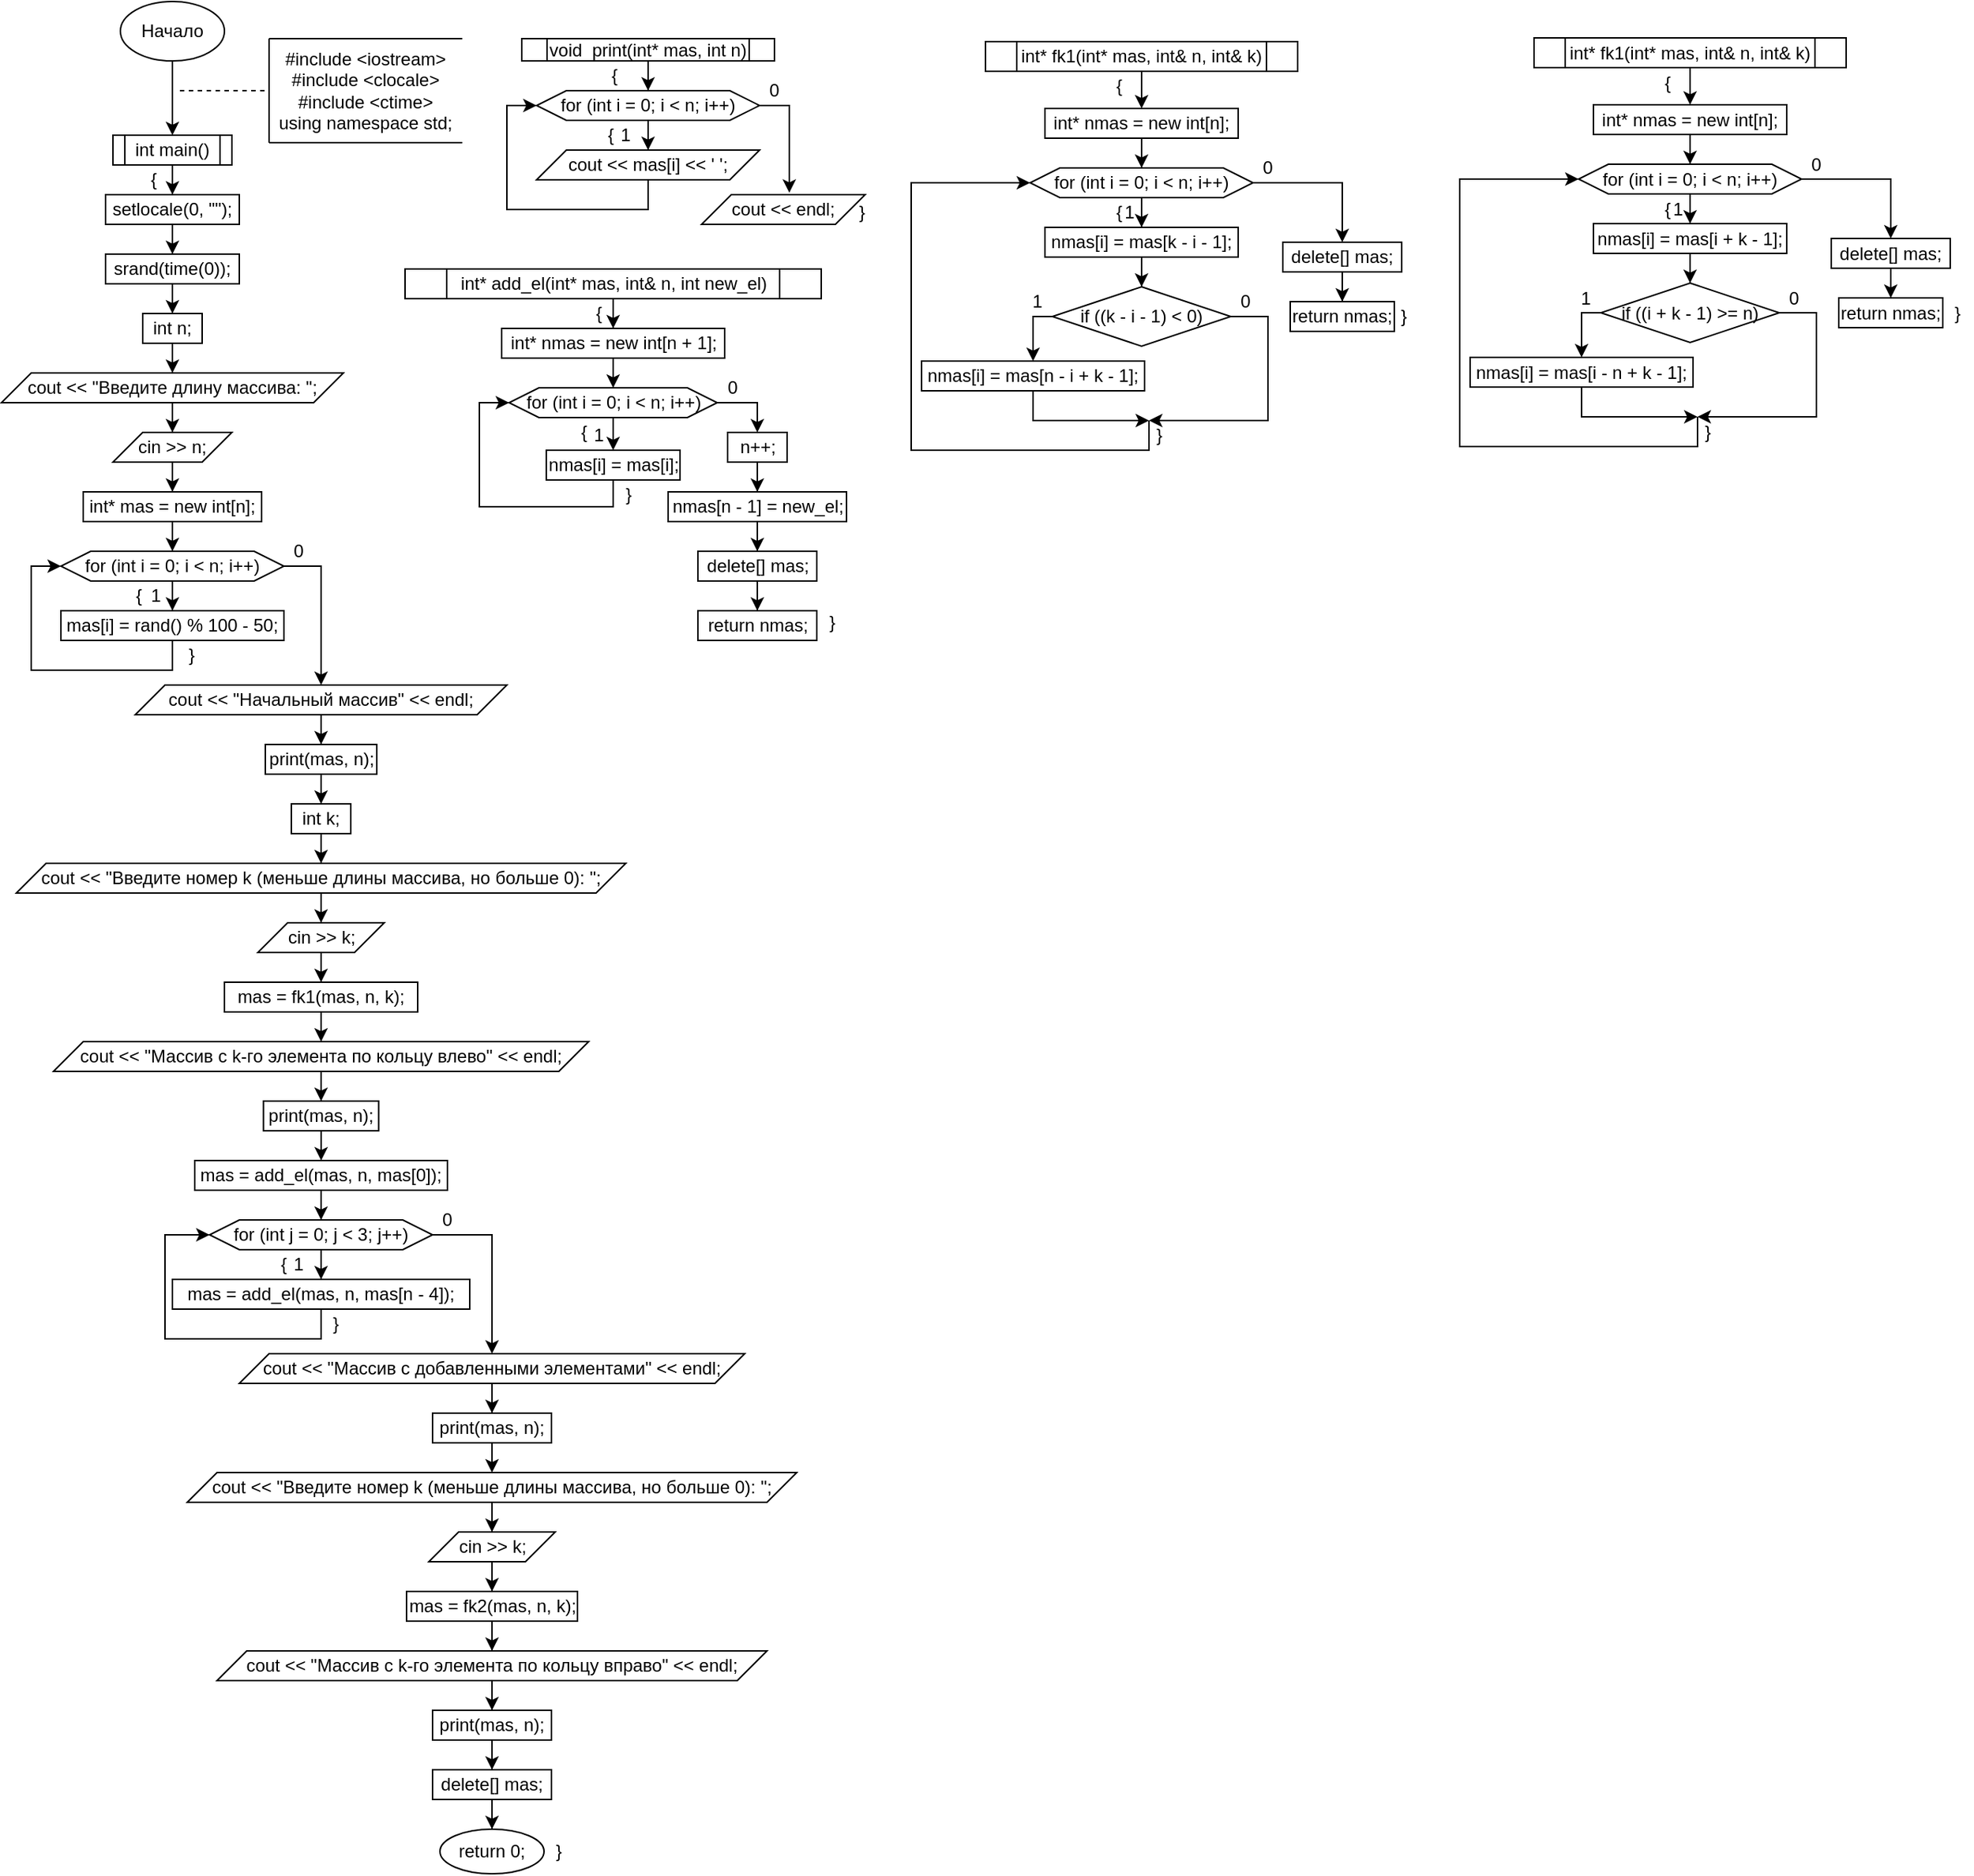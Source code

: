 <mxfile version="26.0.4">
  <diagram name="Страница — 1" id="B6BZZk6Ft8y3gED_Lutp">
    <mxGraphModel dx="875" dy="598" grid="1" gridSize="10" guides="1" tooltips="1" connect="1" arrows="1" fold="1" page="1" pageScale="1" pageWidth="827" pageHeight="1169" math="0" shadow="0">
      <root>
        <mxCell id="0" />
        <mxCell id="1" parent="0" />
        <mxCell id="aj21QM4YFqXwKg9EeIsF-3" style="edgeStyle=orthogonalEdgeStyle;rounded=0;orthogonalLoop=1;jettySize=auto;html=1;" edge="1" parent="1" source="aj21QM4YFqXwKg9EeIsF-1" target="aj21QM4YFqXwKg9EeIsF-2">
          <mxGeometry relative="1" as="geometry" />
        </mxCell>
        <mxCell id="aj21QM4YFqXwKg9EeIsF-1" value="Начало" style="ellipse;whiteSpace=wrap;html=1;" vertex="1" parent="1">
          <mxGeometry x="120" y="10" width="70" height="40" as="geometry" />
        </mxCell>
        <mxCell id="aj21QM4YFqXwKg9EeIsF-13" style="edgeStyle=orthogonalEdgeStyle;rounded=0;orthogonalLoop=1;jettySize=auto;html=1;entryX=0.5;entryY=0;entryDx=0;entryDy=0;" edge="1" parent="1" source="aj21QM4YFqXwKg9EeIsF-2" target="aj21QM4YFqXwKg9EeIsF-12">
          <mxGeometry relative="1" as="geometry" />
        </mxCell>
        <mxCell id="aj21QM4YFqXwKg9EeIsF-2" value="int main()" style="shape=process;whiteSpace=wrap;html=1;backgroundOutline=1;" vertex="1" parent="1">
          <mxGeometry x="115" y="100" width="80" height="20" as="geometry" />
        </mxCell>
        <mxCell id="aj21QM4YFqXwKg9EeIsF-4" value="&lt;div&gt;#include &amp;lt;iostream&amp;gt;&lt;/div&gt;&lt;div&gt;#include &amp;lt;clocale&amp;gt;&lt;/div&gt;&lt;div&gt;#include &amp;lt;ctime&amp;gt;&lt;/div&gt;&lt;div&gt;using namespace std;&lt;/div&gt;" style="text;html=1;align=center;verticalAlign=middle;whiteSpace=wrap;rounded=0;" vertex="1" parent="1">
          <mxGeometry x="220" y="35" width="130" height="70" as="geometry" />
        </mxCell>
        <mxCell id="aj21QM4YFqXwKg9EeIsF-5" value="" style="endArrow=none;dashed=1;html=1;rounded=0;entryX=0;entryY=0.5;entryDx=0;entryDy=0;" edge="1" parent="1" target="aj21QM4YFqXwKg9EeIsF-4">
          <mxGeometry width="50" height="50" relative="1" as="geometry">
            <mxPoint x="160" y="70" as="sourcePoint" />
            <mxPoint x="310" y="160" as="targetPoint" />
          </mxGeometry>
        </mxCell>
        <mxCell id="aj21QM4YFqXwKg9EeIsF-7" value="" style="endArrow=none;html=1;rounded=0;entryX=0;entryY=0;entryDx=0;entryDy=0;exitX=0;exitY=1;exitDx=0;exitDy=0;" edge="1" parent="1" source="aj21QM4YFqXwKg9EeIsF-4" target="aj21QM4YFqXwKg9EeIsF-4">
          <mxGeometry width="50" height="50" relative="1" as="geometry">
            <mxPoint x="260" y="210" as="sourcePoint" />
            <mxPoint x="310" y="160" as="targetPoint" />
          </mxGeometry>
        </mxCell>
        <mxCell id="aj21QM4YFqXwKg9EeIsF-8" value="" style="endArrow=none;html=1;rounded=0;exitX=0;exitY=0;exitDx=0;exitDy=0;entryX=1;entryY=0;entryDx=0;entryDy=0;" edge="1" parent="1" source="aj21QM4YFqXwKg9EeIsF-4" target="aj21QM4YFqXwKg9EeIsF-4">
          <mxGeometry width="50" height="50" relative="1" as="geometry">
            <mxPoint x="260" y="210" as="sourcePoint" />
            <mxPoint x="310" y="160" as="targetPoint" />
          </mxGeometry>
        </mxCell>
        <mxCell id="aj21QM4YFqXwKg9EeIsF-9" value="" style="endArrow=none;html=1;rounded=0;exitX=0;exitY=1;exitDx=0;exitDy=0;entryX=1;entryY=1;entryDx=0;entryDy=0;" edge="1" parent="1" source="aj21QM4YFqXwKg9EeIsF-4" target="aj21QM4YFqXwKg9EeIsF-4">
          <mxGeometry width="50" height="50" relative="1" as="geometry">
            <mxPoint x="260" y="210" as="sourcePoint" />
            <mxPoint x="310" y="160" as="targetPoint" />
          </mxGeometry>
        </mxCell>
        <mxCell id="aj21QM4YFqXwKg9EeIsF-18" style="edgeStyle=orthogonalEdgeStyle;rounded=0;orthogonalLoop=1;jettySize=auto;html=1;entryX=0.5;entryY=0;entryDx=0;entryDy=0;" edge="1" parent="1" source="aj21QM4YFqXwKg9EeIsF-10" target="aj21QM4YFqXwKg9EeIsF-17">
          <mxGeometry relative="1" as="geometry" />
        </mxCell>
        <mxCell id="aj21QM4YFqXwKg9EeIsF-10" value="int n;" style="rounded=0;whiteSpace=wrap;html=1;" vertex="1" parent="1">
          <mxGeometry x="135" y="220" width="40" height="20" as="geometry" />
        </mxCell>
        <mxCell id="aj21QM4YFqXwKg9EeIsF-15" style="edgeStyle=orthogonalEdgeStyle;rounded=0;orthogonalLoop=1;jettySize=auto;html=1;" edge="1" parent="1" source="aj21QM4YFqXwKg9EeIsF-11" target="aj21QM4YFqXwKg9EeIsF-10">
          <mxGeometry relative="1" as="geometry" />
        </mxCell>
        <mxCell id="aj21QM4YFqXwKg9EeIsF-11" value="srand(time(0));" style="rounded=0;whiteSpace=wrap;html=1;" vertex="1" parent="1">
          <mxGeometry x="110" y="180" width="90" height="20" as="geometry" />
        </mxCell>
        <mxCell id="aj21QM4YFqXwKg9EeIsF-14" style="edgeStyle=orthogonalEdgeStyle;rounded=0;orthogonalLoop=1;jettySize=auto;html=1;" edge="1" parent="1" source="aj21QM4YFqXwKg9EeIsF-12" target="aj21QM4YFqXwKg9EeIsF-11">
          <mxGeometry relative="1" as="geometry" />
        </mxCell>
        <mxCell id="aj21QM4YFqXwKg9EeIsF-12" value="setlocale(0, &quot;&quot;);" style="rounded=0;whiteSpace=wrap;html=1;" vertex="1" parent="1">
          <mxGeometry x="110" y="140" width="90" height="20" as="geometry" />
        </mxCell>
        <mxCell id="aj21QM4YFqXwKg9EeIsF-21" style="edgeStyle=orthogonalEdgeStyle;rounded=0;orthogonalLoop=1;jettySize=auto;html=1;entryX=0.5;entryY=0;entryDx=0;entryDy=0;" edge="1" parent="1" source="aj21QM4YFqXwKg9EeIsF-16" target="aj21QM4YFqXwKg9EeIsF-20">
          <mxGeometry relative="1" as="geometry" />
        </mxCell>
        <mxCell id="aj21QM4YFqXwKg9EeIsF-16" value="cin &amp;gt;&amp;gt; n;" style="shape=parallelogram;perimeter=parallelogramPerimeter;whiteSpace=wrap;html=1;fixedSize=1;" vertex="1" parent="1">
          <mxGeometry x="115" y="300" width="80" height="20" as="geometry" />
        </mxCell>
        <mxCell id="aj21QM4YFqXwKg9EeIsF-19" style="edgeStyle=orthogonalEdgeStyle;rounded=0;orthogonalLoop=1;jettySize=auto;html=1;" edge="1" parent="1" source="aj21QM4YFqXwKg9EeIsF-17" target="aj21QM4YFqXwKg9EeIsF-16">
          <mxGeometry relative="1" as="geometry" />
        </mxCell>
        <mxCell id="aj21QM4YFqXwKg9EeIsF-17" value="cout &amp;lt;&amp;lt; &quot;Введите длину массива: &quot;;" style="shape=parallelogram;perimeter=parallelogramPerimeter;whiteSpace=wrap;html=1;fixedSize=1;" vertex="1" parent="1">
          <mxGeometry x="40" y="260" width="230" height="20" as="geometry" />
        </mxCell>
        <mxCell id="aj21QM4YFqXwKg9EeIsF-24" style="edgeStyle=orthogonalEdgeStyle;rounded=0;orthogonalLoop=1;jettySize=auto;html=1;entryX=0.5;entryY=0;entryDx=0;entryDy=0;" edge="1" parent="1" source="aj21QM4YFqXwKg9EeIsF-20" target="aj21QM4YFqXwKg9EeIsF-23">
          <mxGeometry relative="1" as="geometry" />
        </mxCell>
        <mxCell id="aj21QM4YFqXwKg9EeIsF-20" value="int* mas = new int[n];" style="rounded=0;whiteSpace=wrap;html=1;" vertex="1" parent="1">
          <mxGeometry x="95" y="340" width="120" height="20" as="geometry" />
        </mxCell>
        <mxCell id="aj21QM4YFqXwKg9EeIsF-22" value="{" style="text;html=1;align=center;verticalAlign=middle;whiteSpace=wrap;rounded=0;" vertex="1" parent="1">
          <mxGeometry x="130" y="120" width="25" height="20" as="geometry" />
        </mxCell>
        <mxCell id="aj21QM4YFqXwKg9EeIsF-26" style="edgeStyle=orthogonalEdgeStyle;rounded=0;orthogonalLoop=1;jettySize=auto;html=1;entryX=0.5;entryY=0;entryDx=0;entryDy=0;" edge="1" parent="1" source="aj21QM4YFqXwKg9EeIsF-23" target="aj21QM4YFqXwKg9EeIsF-25">
          <mxGeometry relative="1" as="geometry" />
        </mxCell>
        <mxCell id="aj21QM4YFqXwKg9EeIsF-32" style="edgeStyle=orthogonalEdgeStyle;rounded=0;orthogonalLoop=1;jettySize=auto;html=1;" edge="1" parent="1" source="aj21QM4YFqXwKg9EeIsF-23" target="aj21QM4YFqXwKg9EeIsF-33">
          <mxGeometry relative="1" as="geometry">
            <mxPoint x="250" y="480" as="targetPoint" />
            <Array as="points">
              <mxPoint x="255" y="390" />
            </Array>
          </mxGeometry>
        </mxCell>
        <mxCell id="aj21QM4YFqXwKg9EeIsF-23" value="for (int i = 0; i &amp;lt; n; i++)" style="shape=hexagon;perimeter=hexagonPerimeter2;whiteSpace=wrap;html=1;fixedSize=1;" vertex="1" parent="1">
          <mxGeometry x="80" y="380" width="150" height="20" as="geometry" />
        </mxCell>
        <mxCell id="aj21QM4YFqXwKg9EeIsF-27" style="edgeStyle=orthogonalEdgeStyle;rounded=0;orthogonalLoop=1;jettySize=auto;html=1;entryX=0;entryY=0.5;entryDx=0;entryDy=0;" edge="1" parent="1" source="aj21QM4YFqXwKg9EeIsF-25" target="aj21QM4YFqXwKg9EeIsF-23">
          <mxGeometry relative="1" as="geometry">
            <mxPoint x="40" y="380" as="targetPoint" />
            <Array as="points">
              <mxPoint x="155" y="460" />
              <mxPoint x="60" y="460" />
              <mxPoint x="60" y="390" />
            </Array>
          </mxGeometry>
        </mxCell>
        <mxCell id="aj21QM4YFqXwKg9EeIsF-25" value="mas[i] = rand() % 100 - 50;" style="rounded=0;whiteSpace=wrap;html=1;" vertex="1" parent="1">
          <mxGeometry x="80" y="420" width="150" height="20" as="geometry" />
        </mxCell>
        <mxCell id="aj21QM4YFqXwKg9EeIsF-28" value="1" style="text;html=1;align=center;verticalAlign=middle;whiteSpace=wrap;rounded=0;" vertex="1" parent="1">
          <mxGeometry x="130" y="400" width="27.5" height="20" as="geometry" />
        </mxCell>
        <mxCell id="aj21QM4YFqXwKg9EeIsF-29" value="0" style="text;html=1;align=center;verticalAlign=middle;whiteSpace=wrap;rounded=0;" vertex="1" parent="1">
          <mxGeometry x="230" y="370" width="20" height="20" as="geometry" />
        </mxCell>
        <mxCell id="aj21QM4YFqXwKg9EeIsF-30" value="{" style="text;html=1;align=center;verticalAlign=middle;whiteSpace=wrap;rounded=0;" vertex="1" parent="1">
          <mxGeometry x="120" y="400" width="25" height="20" as="geometry" />
        </mxCell>
        <mxCell id="aj21QM4YFqXwKg9EeIsF-31" value="}" style="text;html=1;align=center;verticalAlign=middle;whiteSpace=wrap;rounded=0;" vertex="1" parent="1">
          <mxGeometry x="157.5" y="440" width="20" height="20" as="geometry" />
        </mxCell>
        <mxCell id="aj21QM4YFqXwKg9EeIsF-35" style="edgeStyle=orthogonalEdgeStyle;rounded=0;orthogonalLoop=1;jettySize=auto;html=1;entryX=0.5;entryY=0;entryDx=0;entryDy=0;" edge="1" parent="1" source="aj21QM4YFqXwKg9EeIsF-33" target="aj21QM4YFqXwKg9EeIsF-34">
          <mxGeometry relative="1" as="geometry" />
        </mxCell>
        <mxCell id="aj21QM4YFqXwKg9EeIsF-33" value="cout &amp;lt;&amp;lt; &quot;Начальный массив&quot; &amp;lt;&amp;lt; endl;" style="shape=parallelogram;perimeter=parallelogramPerimeter;whiteSpace=wrap;html=1;fixedSize=1;" vertex="1" parent="1">
          <mxGeometry x="130" y="470" width="250" height="20" as="geometry" />
        </mxCell>
        <mxCell id="aj21QM4YFqXwKg9EeIsF-39" style="edgeStyle=orthogonalEdgeStyle;rounded=0;orthogonalLoop=1;jettySize=auto;html=1;" edge="1" parent="1" source="aj21QM4YFqXwKg9EeIsF-34" target="aj21QM4YFqXwKg9EeIsF-36">
          <mxGeometry relative="1" as="geometry" />
        </mxCell>
        <mxCell id="aj21QM4YFqXwKg9EeIsF-34" value="print(mas, n);" style="rounded=0;whiteSpace=wrap;html=1;" vertex="1" parent="1">
          <mxGeometry x="217.5" y="510" width="75" height="20" as="geometry" />
        </mxCell>
        <mxCell id="aj21QM4YFqXwKg9EeIsF-41" style="edgeStyle=orthogonalEdgeStyle;rounded=0;orthogonalLoop=1;jettySize=auto;html=1;entryX=0.5;entryY=0;entryDx=0;entryDy=0;" edge="1" parent="1" source="aj21QM4YFqXwKg9EeIsF-36" target="aj21QM4YFqXwKg9EeIsF-38">
          <mxGeometry relative="1" as="geometry" />
        </mxCell>
        <mxCell id="aj21QM4YFqXwKg9EeIsF-36" value="int k;" style="rounded=0;whiteSpace=wrap;html=1;" vertex="1" parent="1">
          <mxGeometry x="235" y="550" width="40" height="20" as="geometry" />
        </mxCell>
        <mxCell id="aj21QM4YFqXwKg9EeIsF-44" style="edgeStyle=orthogonalEdgeStyle;rounded=0;orthogonalLoop=1;jettySize=auto;html=1;entryX=0.5;entryY=0;entryDx=0;entryDy=0;" edge="1" parent="1" source="aj21QM4YFqXwKg9EeIsF-37" target="aj21QM4YFqXwKg9EeIsF-43">
          <mxGeometry relative="1" as="geometry" />
        </mxCell>
        <mxCell id="aj21QM4YFqXwKg9EeIsF-37" value="cin &amp;gt;&amp;gt; k;" style="shape=parallelogram;perimeter=parallelogramPerimeter;whiteSpace=wrap;html=1;fixedSize=1;" vertex="1" parent="1">
          <mxGeometry x="212.5" y="630" width="85" height="20" as="geometry" />
        </mxCell>
        <mxCell id="aj21QM4YFqXwKg9EeIsF-42" style="edgeStyle=orthogonalEdgeStyle;rounded=0;orthogonalLoop=1;jettySize=auto;html=1;" edge="1" parent="1" source="aj21QM4YFqXwKg9EeIsF-38" target="aj21QM4YFqXwKg9EeIsF-37">
          <mxGeometry relative="1" as="geometry" />
        </mxCell>
        <mxCell id="aj21QM4YFqXwKg9EeIsF-38" value="cout &amp;lt;&amp;lt; &quot;Введите номер k (меньше длины массива, но больше 0): &quot;;" style="shape=parallelogram;perimeter=parallelogramPerimeter;whiteSpace=wrap;html=1;fixedSize=1;" vertex="1" parent="1">
          <mxGeometry x="50" y="590" width="410" height="20" as="geometry" />
        </mxCell>
        <mxCell id="aj21QM4YFqXwKg9EeIsF-46" style="edgeStyle=orthogonalEdgeStyle;rounded=0;orthogonalLoop=1;jettySize=auto;html=1;entryX=0.5;entryY=0;entryDx=0;entryDy=0;" edge="1" parent="1" source="aj21QM4YFqXwKg9EeIsF-43" target="aj21QM4YFqXwKg9EeIsF-45">
          <mxGeometry relative="1" as="geometry" />
        </mxCell>
        <mxCell id="aj21QM4YFqXwKg9EeIsF-43" value="mas = fk1(mas, n, k);" style="rounded=0;whiteSpace=wrap;html=1;" vertex="1" parent="1">
          <mxGeometry x="190" y="670" width="130" height="20" as="geometry" />
        </mxCell>
        <mxCell id="aj21QM4YFqXwKg9EeIsF-48" style="edgeStyle=orthogonalEdgeStyle;rounded=0;orthogonalLoop=1;jettySize=auto;html=1;entryX=0.5;entryY=0;entryDx=0;entryDy=0;" edge="1" parent="1" source="aj21QM4YFqXwKg9EeIsF-45" target="aj21QM4YFqXwKg9EeIsF-47">
          <mxGeometry relative="1" as="geometry" />
        </mxCell>
        <mxCell id="aj21QM4YFqXwKg9EeIsF-45" value="cout &amp;lt;&amp;lt; &quot;Массив с k-го элемента по кольцу влево&quot; &amp;lt;&amp;lt; endl;" style="shape=parallelogram;perimeter=parallelogramPerimeter;whiteSpace=wrap;html=1;fixedSize=1;" vertex="1" parent="1">
          <mxGeometry x="75" y="710" width="360" height="20" as="geometry" />
        </mxCell>
        <mxCell id="aj21QM4YFqXwKg9EeIsF-50" style="edgeStyle=orthogonalEdgeStyle;rounded=0;orthogonalLoop=1;jettySize=auto;html=1;entryX=0.5;entryY=0;entryDx=0;entryDy=0;" edge="1" parent="1" source="aj21QM4YFqXwKg9EeIsF-47" target="aj21QM4YFqXwKg9EeIsF-49">
          <mxGeometry relative="1" as="geometry" />
        </mxCell>
        <mxCell id="aj21QM4YFqXwKg9EeIsF-47" value="print(mas, n);" style="rounded=0;whiteSpace=wrap;html=1;" vertex="1" parent="1">
          <mxGeometry x="216.25" y="750" width="77.5" height="20" as="geometry" />
        </mxCell>
        <mxCell id="aj21QM4YFqXwKg9EeIsF-52" style="edgeStyle=orthogonalEdgeStyle;rounded=0;orthogonalLoop=1;jettySize=auto;html=1;entryX=0.5;entryY=0;entryDx=0;entryDy=0;" edge="1" parent="1" source="aj21QM4YFqXwKg9EeIsF-49" target="aj21QM4YFqXwKg9EeIsF-51">
          <mxGeometry relative="1" as="geometry" />
        </mxCell>
        <mxCell id="aj21QM4YFqXwKg9EeIsF-49" value="mas = add_el(mas, n, mas[0]);" style="rounded=0;whiteSpace=wrap;html=1;" vertex="1" parent="1">
          <mxGeometry x="170" y="790" width="170" height="20" as="geometry" />
        </mxCell>
        <mxCell id="aj21QM4YFqXwKg9EeIsF-54" style="edgeStyle=orthogonalEdgeStyle;rounded=0;orthogonalLoop=1;jettySize=auto;html=1;entryX=0.5;entryY=0;entryDx=0;entryDy=0;" edge="1" parent="1" source="aj21QM4YFqXwKg9EeIsF-51" target="aj21QM4YFqXwKg9EeIsF-53">
          <mxGeometry relative="1" as="geometry" />
        </mxCell>
        <mxCell id="aj21QM4YFqXwKg9EeIsF-62" style="edgeStyle=orthogonalEdgeStyle;rounded=0;orthogonalLoop=1;jettySize=auto;html=1;entryX=0.5;entryY=0;entryDx=0;entryDy=0;" edge="1" parent="1" source="aj21QM4YFqXwKg9EeIsF-51" target="aj21QM4YFqXwKg9EeIsF-61">
          <mxGeometry relative="1" as="geometry">
            <Array as="points">
              <mxPoint x="370" y="840" />
              <mxPoint x="370" y="920" />
            </Array>
          </mxGeometry>
        </mxCell>
        <mxCell id="aj21QM4YFqXwKg9EeIsF-51" value="for (int j = 0; j &amp;lt; 3; j++)" style="shape=hexagon;perimeter=hexagonPerimeter2;whiteSpace=wrap;html=1;fixedSize=1;" vertex="1" parent="1">
          <mxGeometry x="180" y="830" width="150" height="20" as="geometry" />
        </mxCell>
        <mxCell id="aj21QM4YFqXwKg9EeIsF-55" style="edgeStyle=orthogonalEdgeStyle;rounded=0;orthogonalLoop=1;jettySize=auto;html=1;entryX=0;entryY=0.5;entryDx=0;entryDy=0;" edge="1" parent="1" source="aj21QM4YFqXwKg9EeIsF-53" target="aj21QM4YFqXwKg9EeIsF-51">
          <mxGeometry relative="1" as="geometry">
            <mxPoint x="150" y="840" as="targetPoint" />
            <Array as="points">
              <mxPoint x="255" y="910" />
              <mxPoint x="150" y="910" />
              <mxPoint x="150" y="840" />
            </Array>
          </mxGeometry>
        </mxCell>
        <mxCell id="aj21QM4YFqXwKg9EeIsF-53" value="mas = add_el(mas, n, mas[n - 4]);" style="rounded=0;whiteSpace=wrap;html=1;" vertex="1" parent="1">
          <mxGeometry x="155" y="870" width="200" height="20" as="geometry" />
        </mxCell>
        <mxCell id="aj21QM4YFqXwKg9EeIsF-56" value="{" style="text;html=1;align=center;verticalAlign=middle;whiteSpace=wrap;rounded=0;" vertex="1" parent="1">
          <mxGeometry x="220" y="850" width="20" height="20" as="geometry" />
        </mxCell>
        <mxCell id="aj21QM4YFqXwKg9EeIsF-57" value="1" style="text;html=1;align=center;verticalAlign=middle;whiteSpace=wrap;rounded=0;" vertex="1" parent="1">
          <mxGeometry x="230" y="850" width="20" height="20" as="geometry" />
        </mxCell>
        <mxCell id="aj21QM4YFqXwKg9EeIsF-58" value="0" style="text;html=1;align=center;verticalAlign=middle;whiteSpace=wrap;rounded=0;" vertex="1" parent="1">
          <mxGeometry x="330" y="820" width="20" height="20" as="geometry" />
        </mxCell>
        <mxCell id="aj21QM4YFqXwKg9EeIsF-59" value="}" style="text;html=1;align=center;verticalAlign=middle;whiteSpace=wrap;rounded=0;" vertex="1" parent="1">
          <mxGeometry x="255" y="890" width="20" height="20" as="geometry" />
        </mxCell>
        <mxCell id="aj21QM4YFqXwKg9EeIsF-60" value="print(mas, n);" style="rounded=0;whiteSpace=wrap;html=1;" vertex="1" parent="1">
          <mxGeometry x="330" y="960" width="80" height="20" as="geometry" />
        </mxCell>
        <mxCell id="aj21QM4YFqXwKg9EeIsF-64" style="edgeStyle=orthogonalEdgeStyle;rounded=0;orthogonalLoop=1;jettySize=auto;html=1;entryX=0.5;entryY=0;entryDx=0;entryDy=0;" edge="1" parent="1" source="aj21QM4YFqXwKg9EeIsF-61" target="aj21QM4YFqXwKg9EeIsF-60">
          <mxGeometry relative="1" as="geometry" />
        </mxCell>
        <mxCell id="aj21QM4YFqXwKg9EeIsF-61" value="cout &amp;lt;&amp;lt; &quot;Массив с добавленными элементами&quot; &amp;lt;&amp;lt; endl;" style="shape=parallelogram;perimeter=parallelogramPerimeter;whiteSpace=wrap;html=1;fixedSize=1;" vertex="1" parent="1">
          <mxGeometry x="200" y="920" width="340" height="20" as="geometry" />
        </mxCell>
        <mxCell id="aj21QM4YFqXwKg9EeIsF-65" style="edgeStyle=orthogonalEdgeStyle;rounded=0;orthogonalLoop=1;jettySize=auto;html=1;entryX=0.5;entryY=0;entryDx=0;entryDy=0;" edge="1" target="aj21QM4YFqXwKg9EeIsF-68" parent="1">
          <mxGeometry relative="1" as="geometry">
            <mxPoint x="370" y="980" as="sourcePoint" />
          </mxGeometry>
        </mxCell>
        <mxCell id="aj21QM4YFqXwKg9EeIsF-70" style="edgeStyle=orthogonalEdgeStyle;rounded=0;orthogonalLoop=1;jettySize=auto;html=1;" edge="1" parent="1" source="aj21QM4YFqXwKg9EeIsF-66" target="aj21QM4YFqXwKg9EeIsF-69">
          <mxGeometry relative="1" as="geometry" />
        </mxCell>
        <mxCell id="aj21QM4YFqXwKg9EeIsF-66" value="cin &amp;gt;&amp;gt; k;" style="shape=parallelogram;perimeter=parallelogramPerimeter;whiteSpace=wrap;html=1;fixedSize=1;" vertex="1" parent="1">
          <mxGeometry x="327.5" y="1040" width="85" height="20" as="geometry" />
        </mxCell>
        <mxCell id="aj21QM4YFqXwKg9EeIsF-67" style="edgeStyle=orthogonalEdgeStyle;rounded=0;orthogonalLoop=1;jettySize=auto;html=1;" edge="1" source="aj21QM4YFqXwKg9EeIsF-68" target="aj21QM4YFqXwKg9EeIsF-66" parent="1">
          <mxGeometry relative="1" as="geometry" />
        </mxCell>
        <mxCell id="aj21QM4YFqXwKg9EeIsF-68" value="cout &amp;lt;&amp;lt; &quot;Введите номер k (меньше длины массива, но больше 0): &quot;;" style="shape=parallelogram;perimeter=parallelogramPerimeter;whiteSpace=wrap;html=1;fixedSize=1;" vertex="1" parent="1">
          <mxGeometry x="165" y="1000" width="410" height="20" as="geometry" />
        </mxCell>
        <mxCell id="aj21QM4YFqXwKg9EeIsF-73" style="edgeStyle=orthogonalEdgeStyle;rounded=0;orthogonalLoop=1;jettySize=auto;html=1;" edge="1" parent="1" source="aj21QM4YFqXwKg9EeIsF-69" target="aj21QM4YFqXwKg9EeIsF-72">
          <mxGeometry relative="1" as="geometry" />
        </mxCell>
        <mxCell id="aj21QM4YFqXwKg9EeIsF-69" value="mas = fk2(mas, n, k);" style="rounded=0;whiteSpace=wrap;html=1;" vertex="1" parent="1">
          <mxGeometry x="312.5" y="1080" width="115" height="20" as="geometry" />
        </mxCell>
        <mxCell id="aj21QM4YFqXwKg9EeIsF-76" style="edgeStyle=orthogonalEdgeStyle;rounded=0;orthogonalLoop=1;jettySize=auto;html=1;entryX=0.5;entryY=0;entryDx=0;entryDy=0;" edge="1" parent="1" source="aj21QM4YFqXwKg9EeIsF-71" target="aj21QM4YFqXwKg9EeIsF-75">
          <mxGeometry relative="1" as="geometry" />
        </mxCell>
        <mxCell id="aj21QM4YFqXwKg9EeIsF-71" value="print(mas, n);" style="rounded=0;whiteSpace=wrap;html=1;" vertex="1" parent="1">
          <mxGeometry x="330" y="1160" width="80" height="20" as="geometry" />
        </mxCell>
        <mxCell id="aj21QM4YFqXwKg9EeIsF-74" style="edgeStyle=orthogonalEdgeStyle;rounded=0;orthogonalLoop=1;jettySize=auto;html=1;entryX=0.5;entryY=0;entryDx=0;entryDy=0;" edge="1" parent="1" source="aj21QM4YFqXwKg9EeIsF-72" target="aj21QM4YFqXwKg9EeIsF-71">
          <mxGeometry relative="1" as="geometry" />
        </mxCell>
        <mxCell id="aj21QM4YFqXwKg9EeIsF-72" value="cout &amp;lt;&amp;lt; &quot;Массив с k-го элемента по кольцу вправо&quot; &amp;lt;&amp;lt; endl;" style="shape=parallelogram;perimeter=parallelogramPerimeter;whiteSpace=wrap;html=1;fixedSize=1;" vertex="1" parent="1">
          <mxGeometry x="185" y="1120" width="370" height="20" as="geometry" />
        </mxCell>
        <mxCell id="aj21QM4YFqXwKg9EeIsF-78" style="edgeStyle=orthogonalEdgeStyle;rounded=0;orthogonalLoop=1;jettySize=auto;html=1;entryX=0.5;entryY=0;entryDx=0;entryDy=0;" edge="1" parent="1" source="aj21QM4YFqXwKg9EeIsF-75" target="aj21QM4YFqXwKg9EeIsF-77">
          <mxGeometry relative="1" as="geometry" />
        </mxCell>
        <mxCell id="aj21QM4YFqXwKg9EeIsF-75" value="delete[] mas;" style="rounded=0;whiteSpace=wrap;html=1;" vertex="1" parent="1">
          <mxGeometry x="330" y="1200" width="80" height="20" as="geometry" />
        </mxCell>
        <mxCell id="aj21QM4YFqXwKg9EeIsF-77" value="return 0;" style="ellipse;whiteSpace=wrap;html=1;" vertex="1" parent="1">
          <mxGeometry x="335" y="1240" width="70" height="30" as="geometry" />
        </mxCell>
        <mxCell id="aj21QM4YFqXwKg9EeIsF-79" value="}" style="text;html=1;align=center;verticalAlign=middle;whiteSpace=wrap;rounded=0;" vertex="1" parent="1">
          <mxGeometry x="405" y="1245" width="20" height="20" as="geometry" />
        </mxCell>
        <mxCell id="aj21QM4YFqXwKg9EeIsF-82" style="edgeStyle=orthogonalEdgeStyle;rounded=0;orthogonalLoop=1;jettySize=auto;html=1;entryX=0.5;entryY=0;entryDx=0;entryDy=0;" edge="1" parent="1" source="aj21QM4YFqXwKg9EeIsF-80" target="aj21QM4YFqXwKg9EeIsF-81">
          <mxGeometry relative="1" as="geometry" />
        </mxCell>
        <mxCell id="aj21QM4YFqXwKg9EeIsF-80" value="void&amp;nbsp; print(int* mas, int n)" style="shape=process;whiteSpace=wrap;html=1;backgroundOutline=1;" vertex="1" parent="1">
          <mxGeometry x="390" y="35" width="170" height="15" as="geometry" />
        </mxCell>
        <mxCell id="aj21QM4YFqXwKg9EeIsF-84" style="edgeStyle=orthogonalEdgeStyle;rounded=0;orthogonalLoop=1;jettySize=auto;html=1;entryX=0.5;entryY=0;entryDx=0;entryDy=0;" edge="1" parent="1" source="aj21QM4YFqXwKg9EeIsF-81" target="aj21QM4YFqXwKg9EeIsF-83">
          <mxGeometry relative="1" as="geometry" />
        </mxCell>
        <mxCell id="aj21QM4YFqXwKg9EeIsF-81" value="for (int i = 0; i &amp;lt; n; i++)" style="shape=hexagon;perimeter=hexagonPerimeter2;whiteSpace=wrap;html=1;fixedSize=1;" vertex="1" parent="1">
          <mxGeometry x="400" y="70" width="150" height="20" as="geometry" />
        </mxCell>
        <mxCell id="aj21QM4YFqXwKg9EeIsF-85" style="edgeStyle=orthogonalEdgeStyle;rounded=0;orthogonalLoop=1;jettySize=auto;html=1;entryX=0;entryY=0.5;entryDx=0;entryDy=0;" edge="1" parent="1" source="aj21QM4YFqXwKg9EeIsF-83" target="aj21QM4YFqXwKg9EeIsF-81">
          <mxGeometry relative="1" as="geometry">
            <mxPoint x="370" y="90" as="targetPoint" />
            <Array as="points">
              <mxPoint x="475" y="150" />
              <mxPoint x="380" y="150" />
              <mxPoint x="380" y="80" />
            </Array>
          </mxGeometry>
        </mxCell>
        <mxCell id="aj21QM4YFqXwKg9EeIsF-83" value="cout &amp;lt;&amp;lt; mas[i] &amp;lt;&amp;lt; &#39; &#39;;" style="shape=parallelogram;perimeter=parallelogramPerimeter;whiteSpace=wrap;html=1;fixedSize=1;" vertex="1" parent="1">
          <mxGeometry x="400" y="110" width="150" height="20" as="geometry" />
        </mxCell>
        <mxCell id="aj21QM4YFqXwKg9EeIsF-86" value="{" style="text;html=1;align=center;verticalAlign=middle;whiteSpace=wrap;rounded=0;" vertex="1" parent="1">
          <mxGeometry x="440" y="90" width="20" height="20" as="geometry" />
        </mxCell>
        <mxCell id="aj21QM4YFqXwKg9EeIsF-87" value="{" style="text;html=1;align=center;verticalAlign=middle;whiteSpace=wrap;rounded=0;" vertex="1" parent="1">
          <mxGeometry x="440" y="50" width="25" height="20" as="geometry" />
        </mxCell>
        <mxCell id="aj21QM4YFqXwKg9EeIsF-88" value="1" style="text;html=1;align=center;verticalAlign=middle;whiteSpace=wrap;rounded=0;" vertex="1" parent="1">
          <mxGeometry x="450" y="90" width="20" height="20" as="geometry" />
        </mxCell>
        <mxCell id="aj21QM4YFqXwKg9EeIsF-89" value="0" style="text;html=1;align=center;verticalAlign=middle;whiteSpace=wrap;rounded=0;" vertex="1" parent="1">
          <mxGeometry x="550" y="60" width="20" height="20" as="geometry" />
        </mxCell>
        <mxCell id="aj21QM4YFqXwKg9EeIsF-90" value="cout &amp;lt;&amp;lt; endl;" style="shape=parallelogram;perimeter=parallelogramPerimeter;whiteSpace=wrap;html=1;fixedSize=1;" vertex="1" parent="1">
          <mxGeometry x="511" y="140" width="110" height="20" as="geometry" />
        </mxCell>
        <mxCell id="aj21QM4YFqXwKg9EeIsF-91" style="edgeStyle=orthogonalEdgeStyle;rounded=0;orthogonalLoop=1;jettySize=auto;html=1;entryX=0.539;entryY=-0.066;entryDx=0;entryDy=0;entryPerimeter=0;" edge="1" parent="1" source="aj21QM4YFqXwKg9EeIsF-81" target="aj21QM4YFqXwKg9EeIsF-90">
          <mxGeometry relative="1" as="geometry">
            <Array as="points">
              <mxPoint x="570" y="80" />
              <mxPoint x="570" y="139" />
            </Array>
          </mxGeometry>
        </mxCell>
        <mxCell id="aj21QM4YFqXwKg9EeIsF-92" value="}" style="text;html=1;align=center;verticalAlign=middle;whiteSpace=wrap;rounded=0;" vertex="1" parent="1">
          <mxGeometry x="608.5" y="142" width="20" height="20" as="geometry" />
        </mxCell>
        <mxCell id="aj21QM4YFqXwKg9EeIsF-95" style="edgeStyle=orthogonalEdgeStyle;rounded=0;orthogonalLoop=1;jettySize=auto;html=1;entryX=0.5;entryY=0;entryDx=0;entryDy=0;" edge="1" parent="1" source="aj21QM4YFqXwKg9EeIsF-93" target="aj21QM4YFqXwKg9EeIsF-94">
          <mxGeometry relative="1" as="geometry" />
        </mxCell>
        <mxCell id="aj21QM4YFqXwKg9EeIsF-93" value="int* fk1(int* mas, int&amp;amp; n, int&amp;amp; k)" style="shape=process;whiteSpace=wrap;html=1;backgroundOutline=1;" vertex="1" parent="1">
          <mxGeometry x="702" y="37" width="210" height="20" as="geometry" />
        </mxCell>
        <mxCell id="aj21QM4YFqXwKg9EeIsF-98" style="edgeStyle=orthogonalEdgeStyle;rounded=0;orthogonalLoop=1;jettySize=auto;html=1;entryX=0.5;entryY=0;entryDx=0;entryDy=0;" edge="1" parent="1" source="aj21QM4YFqXwKg9EeIsF-94" target="aj21QM4YFqXwKg9EeIsF-97">
          <mxGeometry relative="1" as="geometry" />
        </mxCell>
        <mxCell id="aj21QM4YFqXwKg9EeIsF-94" value="int* nmas = new int[n];" style="rounded=0;whiteSpace=wrap;html=1;" vertex="1" parent="1">
          <mxGeometry x="742" y="82" width="130" height="20" as="geometry" />
        </mxCell>
        <mxCell id="aj21QM4YFqXwKg9EeIsF-96" value="{" style="text;html=1;align=center;verticalAlign=middle;whiteSpace=wrap;rounded=0;" vertex="1" parent="1">
          <mxGeometry x="782" y="57" width="20" height="20" as="geometry" />
        </mxCell>
        <mxCell id="aj21QM4YFqXwKg9EeIsF-101" style="edgeStyle=orthogonalEdgeStyle;rounded=0;orthogonalLoop=1;jettySize=auto;html=1;entryX=0.5;entryY=0;entryDx=0;entryDy=0;" edge="1" parent="1" source="aj21QM4YFqXwKg9EeIsF-97" target="aj21QM4YFqXwKg9EeIsF-99">
          <mxGeometry relative="1" as="geometry" />
        </mxCell>
        <mxCell id="aj21QM4YFqXwKg9EeIsF-115" style="edgeStyle=orthogonalEdgeStyle;rounded=0;orthogonalLoop=1;jettySize=auto;html=1;entryX=0.5;entryY=0;entryDx=0;entryDy=0;" edge="1" parent="1" source="aj21QM4YFqXwKg9EeIsF-97" target="aj21QM4YFqXwKg9EeIsF-114">
          <mxGeometry relative="1" as="geometry" />
        </mxCell>
        <mxCell id="aj21QM4YFqXwKg9EeIsF-97" value="for (int i = 0; i &amp;lt; n; i++)" style="shape=hexagon;perimeter=hexagonPerimeter2;whiteSpace=wrap;html=1;fixedSize=1;" vertex="1" parent="1">
          <mxGeometry x="732" y="122" width="150" height="20" as="geometry" />
        </mxCell>
        <mxCell id="aj21QM4YFqXwKg9EeIsF-102" style="edgeStyle=orthogonalEdgeStyle;rounded=0;orthogonalLoop=1;jettySize=auto;html=1;" edge="1" parent="1" source="aj21QM4YFqXwKg9EeIsF-99" target="aj21QM4YFqXwKg9EeIsF-100">
          <mxGeometry relative="1" as="geometry" />
        </mxCell>
        <mxCell id="aj21QM4YFqXwKg9EeIsF-99" value="nmas[i] = mas[k - i - 1];" style="rounded=0;whiteSpace=wrap;html=1;" vertex="1" parent="1">
          <mxGeometry x="742" y="162" width="130" height="20" as="geometry" />
        </mxCell>
        <mxCell id="aj21QM4YFqXwKg9EeIsF-106" style="edgeStyle=orthogonalEdgeStyle;rounded=0;orthogonalLoop=1;jettySize=auto;html=1;entryX=0.5;entryY=0;entryDx=0;entryDy=0;" edge="1" parent="1" source="aj21QM4YFqXwKg9EeIsF-100" target="aj21QM4YFqXwKg9EeIsF-105">
          <mxGeometry relative="1" as="geometry">
            <Array as="points">
              <mxPoint x="734" y="222" />
            </Array>
          </mxGeometry>
        </mxCell>
        <mxCell id="aj21QM4YFqXwKg9EeIsF-109" style="edgeStyle=orthogonalEdgeStyle;rounded=0;orthogonalLoop=1;jettySize=auto;html=1;" edge="1" parent="1" source="aj21QM4YFqXwKg9EeIsF-100">
          <mxGeometry relative="1" as="geometry">
            <mxPoint x="812" y="292" as="targetPoint" />
            <Array as="points">
              <mxPoint x="892" y="222" />
              <mxPoint x="892" y="292" />
            </Array>
          </mxGeometry>
        </mxCell>
        <mxCell id="aj21QM4YFqXwKg9EeIsF-100" value="if ((k - i - 1) &amp;lt; 0)" style="rhombus;whiteSpace=wrap;html=1;" vertex="1" parent="1">
          <mxGeometry x="747" y="202" width="120" height="40" as="geometry" />
        </mxCell>
        <mxCell id="aj21QM4YFqXwKg9EeIsF-103" value="1" style="text;html=1;align=center;verticalAlign=middle;whiteSpace=wrap;rounded=0;" vertex="1" parent="1">
          <mxGeometry x="786" y="142" width="26" height="20" as="geometry" />
        </mxCell>
        <mxCell id="aj21QM4YFqXwKg9EeIsF-104" value="{" style="text;html=1;align=center;verticalAlign=middle;whiteSpace=wrap;rounded=0;" vertex="1" parent="1">
          <mxGeometry x="782" y="142" width="20" height="20" as="geometry" />
        </mxCell>
        <mxCell id="aj21QM4YFqXwKg9EeIsF-108" style="edgeStyle=orthogonalEdgeStyle;rounded=0;orthogonalLoop=1;jettySize=auto;html=1;" edge="1" parent="1" source="aj21QM4YFqXwKg9EeIsF-105">
          <mxGeometry relative="1" as="geometry">
            <mxPoint x="812" y="292" as="targetPoint" />
            <Array as="points">
              <mxPoint x="734" y="292" />
            </Array>
          </mxGeometry>
        </mxCell>
        <mxCell id="aj21QM4YFqXwKg9EeIsF-105" value="nmas[i] = mas[n - i + k - 1];" style="rounded=0;whiteSpace=wrap;html=1;" vertex="1" parent="1">
          <mxGeometry x="659" y="252" width="150" height="20" as="geometry" />
        </mxCell>
        <mxCell id="aj21QM4YFqXwKg9EeIsF-107" value="1" style="text;html=1;align=center;verticalAlign=middle;whiteSpace=wrap;rounded=0;" vertex="1" parent="1">
          <mxGeometry x="727" y="202" width="20" height="20" as="geometry" />
        </mxCell>
        <mxCell id="aj21QM4YFqXwKg9EeIsF-110" value="0" style="text;html=1;align=center;verticalAlign=middle;whiteSpace=wrap;rounded=0;" vertex="1" parent="1">
          <mxGeometry x="867" y="202" width="20" height="20" as="geometry" />
        </mxCell>
        <mxCell id="aj21QM4YFqXwKg9EeIsF-111" value="0" style="text;html=1;align=center;verticalAlign=middle;whiteSpace=wrap;rounded=0;" vertex="1" parent="1">
          <mxGeometry x="882" y="112" width="20" height="20" as="geometry" />
        </mxCell>
        <mxCell id="aj21QM4YFqXwKg9EeIsF-112" value="" style="endArrow=classic;html=1;rounded=0;entryX=0;entryY=0.5;entryDx=0;entryDy=0;" edge="1" parent="1" target="aj21QM4YFqXwKg9EeIsF-97">
          <mxGeometry width="50" height="50" relative="1" as="geometry">
            <mxPoint x="812" y="292" as="sourcePoint" />
            <mxPoint x="729" y="133" as="targetPoint" />
            <Array as="points">
              <mxPoint x="812" y="312" />
              <mxPoint x="652" y="312" />
              <mxPoint x="652" y="132" />
            </Array>
          </mxGeometry>
        </mxCell>
        <mxCell id="aj21QM4YFqXwKg9EeIsF-113" value="}" style="text;html=1;align=center;verticalAlign=middle;whiteSpace=wrap;rounded=0;" vertex="1" parent="1">
          <mxGeometry x="809" y="292" width="20" height="20" as="geometry" />
        </mxCell>
        <mxCell id="aj21QM4YFqXwKg9EeIsF-118" style="edgeStyle=orthogonalEdgeStyle;rounded=0;orthogonalLoop=1;jettySize=auto;html=1;entryX=0.5;entryY=0;entryDx=0;entryDy=0;" edge="1" parent="1" source="aj21QM4YFqXwKg9EeIsF-114" target="aj21QM4YFqXwKg9EeIsF-117">
          <mxGeometry relative="1" as="geometry" />
        </mxCell>
        <mxCell id="aj21QM4YFqXwKg9EeIsF-114" value="delete[] mas;" style="rounded=0;whiteSpace=wrap;html=1;" vertex="1" parent="1">
          <mxGeometry x="902" y="172" width="80" height="20" as="geometry" />
        </mxCell>
        <mxCell id="aj21QM4YFqXwKg9EeIsF-117" value="return nmas;" style="rounded=0;whiteSpace=wrap;html=1;" vertex="1" parent="1">
          <mxGeometry x="907" y="212" width="70" height="20" as="geometry" />
        </mxCell>
        <mxCell id="aj21QM4YFqXwKg9EeIsF-119" value="}" style="text;html=1;align=center;verticalAlign=middle;whiteSpace=wrap;rounded=0;" vertex="1" parent="1">
          <mxGeometry x="977" y="212" width="13" height="20" as="geometry" />
        </mxCell>
        <mxCell id="aj21QM4YFqXwKg9EeIsF-120" style="edgeStyle=orthogonalEdgeStyle;rounded=0;orthogonalLoop=1;jettySize=auto;html=1;entryX=0.5;entryY=0;entryDx=0;entryDy=0;" edge="1" source="aj21QM4YFqXwKg9EeIsF-121" target="aj21QM4YFqXwKg9EeIsF-123" parent="1">
          <mxGeometry relative="1" as="geometry" />
        </mxCell>
        <mxCell id="aj21QM4YFqXwKg9EeIsF-121" value="int* fk1(int* mas, int&amp;amp; n, int&amp;amp; k)" style="shape=process;whiteSpace=wrap;html=1;backgroundOutline=1;" vertex="1" parent="1">
          <mxGeometry x="1071" y="34.5" width="210" height="20" as="geometry" />
        </mxCell>
        <mxCell id="aj21QM4YFqXwKg9EeIsF-122" style="edgeStyle=orthogonalEdgeStyle;rounded=0;orthogonalLoop=1;jettySize=auto;html=1;entryX=0.5;entryY=0;entryDx=0;entryDy=0;" edge="1" source="aj21QM4YFqXwKg9EeIsF-123" target="aj21QM4YFqXwKg9EeIsF-127" parent="1">
          <mxGeometry relative="1" as="geometry" />
        </mxCell>
        <mxCell id="aj21QM4YFqXwKg9EeIsF-123" value="int* nmas = new int[n];" style="rounded=0;whiteSpace=wrap;html=1;" vertex="1" parent="1">
          <mxGeometry x="1111" y="79.5" width="130" height="20" as="geometry" />
        </mxCell>
        <mxCell id="aj21QM4YFqXwKg9EeIsF-124" value="{" style="text;html=1;align=center;verticalAlign=middle;whiteSpace=wrap;rounded=0;" vertex="1" parent="1">
          <mxGeometry x="1151" y="54.5" width="20" height="20" as="geometry" />
        </mxCell>
        <mxCell id="aj21QM4YFqXwKg9EeIsF-125" style="edgeStyle=orthogonalEdgeStyle;rounded=0;orthogonalLoop=1;jettySize=auto;html=1;entryX=0.5;entryY=0;entryDx=0;entryDy=0;" edge="1" source="aj21QM4YFqXwKg9EeIsF-127" target="aj21QM4YFqXwKg9EeIsF-129" parent="1">
          <mxGeometry relative="1" as="geometry" />
        </mxCell>
        <mxCell id="aj21QM4YFqXwKg9EeIsF-126" style="edgeStyle=orthogonalEdgeStyle;rounded=0;orthogonalLoop=1;jettySize=auto;html=1;entryX=0.5;entryY=0;entryDx=0;entryDy=0;" edge="1" source="aj21QM4YFqXwKg9EeIsF-127" target="aj21QM4YFqXwKg9EeIsF-143" parent="1">
          <mxGeometry relative="1" as="geometry" />
        </mxCell>
        <mxCell id="aj21QM4YFqXwKg9EeIsF-127" value="for (int i = 0; i &amp;lt; n; i++)" style="shape=hexagon;perimeter=hexagonPerimeter2;whiteSpace=wrap;html=1;fixedSize=1;" vertex="1" parent="1">
          <mxGeometry x="1101" y="119.5" width="150" height="20" as="geometry" />
        </mxCell>
        <mxCell id="aj21QM4YFqXwKg9EeIsF-128" style="edgeStyle=orthogonalEdgeStyle;rounded=0;orthogonalLoop=1;jettySize=auto;html=1;" edge="1" source="aj21QM4YFqXwKg9EeIsF-129" target="aj21QM4YFqXwKg9EeIsF-132" parent="1">
          <mxGeometry relative="1" as="geometry" />
        </mxCell>
        <mxCell id="aj21QM4YFqXwKg9EeIsF-129" value="nmas[i] = mas[i + k - 1];" style="rounded=0;whiteSpace=wrap;html=1;" vertex="1" parent="1">
          <mxGeometry x="1111" y="159.5" width="130" height="20" as="geometry" />
        </mxCell>
        <mxCell id="aj21QM4YFqXwKg9EeIsF-130" style="edgeStyle=orthogonalEdgeStyle;rounded=0;orthogonalLoop=1;jettySize=auto;html=1;entryX=0.5;entryY=0;entryDx=0;entryDy=0;" edge="1" source="aj21QM4YFqXwKg9EeIsF-132" target="aj21QM4YFqXwKg9EeIsF-136" parent="1">
          <mxGeometry relative="1" as="geometry">
            <Array as="points">
              <mxPoint x="1103" y="219.5" />
            </Array>
          </mxGeometry>
        </mxCell>
        <mxCell id="aj21QM4YFqXwKg9EeIsF-131" style="edgeStyle=orthogonalEdgeStyle;rounded=0;orthogonalLoop=1;jettySize=auto;html=1;" edge="1" source="aj21QM4YFqXwKg9EeIsF-132" parent="1">
          <mxGeometry relative="1" as="geometry">
            <mxPoint x="1181" y="289.5" as="targetPoint" />
            <Array as="points">
              <mxPoint x="1261" y="219.5" />
              <mxPoint x="1261" y="289.5" />
            </Array>
          </mxGeometry>
        </mxCell>
        <mxCell id="aj21QM4YFqXwKg9EeIsF-132" value="if ((i + k - 1) &amp;gt;= n)" style="rhombus;whiteSpace=wrap;html=1;" vertex="1" parent="1">
          <mxGeometry x="1116" y="199.5" width="120" height="40" as="geometry" />
        </mxCell>
        <mxCell id="aj21QM4YFqXwKg9EeIsF-133" value="1" style="text;html=1;align=center;verticalAlign=middle;whiteSpace=wrap;rounded=0;" vertex="1" parent="1">
          <mxGeometry x="1158" y="139.5" width="20" height="20" as="geometry" />
        </mxCell>
        <mxCell id="aj21QM4YFqXwKg9EeIsF-134" value="{" style="text;html=1;align=center;verticalAlign=middle;whiteSpace=wrap;rounded=0;" vertex="1" parent="1">
          <mxGeometry x="1151" y="139.5" width="20" height="20" as="geometry" />
        </mxCell>
        <mxCell id="aj21QM4YFqXwKg9EeIsF-135" style="edgeStyle=orthogonalEdgeStyle;rounded=0;orthogonalLoop=1;jettySize=auto;html=1;" edge="1" source="aj21QM4YFqXwKg9EeIsF-136" parent="1">
          <mxGeometry relative="1" as="geometry">
            <mxPoint x="1181" y="289.5" as="targetPoint" />
            <Array as="points">
              <mxPoint x="1103" y="289.5" />
            </Array>
          </mxGeometry>
        </mxCell>
        <mxCell id="aj21QM4YFqXwKg9EeIsF-136" value="nmas[i] = mas[i - n + k - 1];" style="rounded=0;whiteSpace=wrap;html=1;" vertex="1" parent="1">
          <mxGeometry x="1028" y="249.5" width="150" height="20" as="geometry" />
        </mxCell>
        <mxCell id="aj21QM4YFqXwKg9EeIsF-137" value="1" style="text;html=1;align=center;verticalAlign=middle;whiteSpace=wrap;rounded=0;" vertex="1" parent="1">
          <mxGeometry x="1096" y="199.5" width="20" height="20" as="geometry" />
        </mxCell>
        <mxCell id="aj21QM4YFqXwKg9EeIsF-138" value="0" style="text;html=1;align=center;verticalAlign=middle;whiteSpace=wrap;rounded=0;" vertex="1" parent="1">
          <mxGeometry x="1236" y="199.5" width="20" height="20" as="geometry" />
        </mxCell>
        <mxCell id="aj21QM4YFqXwKg9EeIsF-139" value="0" style="text;html=1;align=center;verticalAlign=middle;whiteSpace=wrap;rounded=0;" vertex="1" parent="1">
          <mxGeometry x="1251" y="109.5" width="20" height="20" as="geometry" />
        </mxCell>
        <mxCell id="aj21QM4YFqXwKg9EeIsF-140" value="" style="endArrow=classic;html=1;rounded=0;entryX=0;entryY=0.5;entryDx=0;entryDy=0;" edge="1" target="aj21QM4YFqXwKg9EeIsF-127" parent="1">
          <mxGeometry width="50" height="50" relative="1" as="geometry">
            <mxPoint x="1181" y="289.5" as="sourcePoint" />
            <mxPoint x="1098" y="130.5" as="targetPoint" />
            <Array as="points">
              <mxPoint x="1181" y="309.5" />
              <mxPoint x="1021" y="309.5" />
              <mxPoint x="1021" y="129.5" />
            </Array>
          </mxGeometry>
        </mxCell>
        <mxCell id="aj21QM4YFqXwKg9EeIsF-141" value="}" style="text;html=1;align=center;verticalAlign=middle;whiteSpace=wrap;rounded=0;" vertex="1" parent="1">
          <mxGeometry x="1178" y="289.5" width="20" height="20" as="geometry" />
        </mxCell>
        <mxCell id="aj21QM4YFqXwKg9EeIsF-142" style="edgeStyle=orthogonalEdgeStyle;rounded=0;orthogonalLoop=1;jettySize=auto;html=1;entryX=0.5;entryY=0;entryDx=0;entryDy=0;" edge="1" source="aj21QM4YFqXwKg9EeIsF-143" target="aj21QM4YFqXwKg9EeIsF-144" parent="1">
          <mxGeometry relative="1" as="geometry" />
        </mxCell>
        <mxCell id="aj21QM4YFqXwKg9EeIsF-143" value="delete[] mas;" style="rounded=0;whiteSpace=wrap;html=1;" vertex="1" parent="1">
          <mxGeometry x="1271" y="169.5" width="80" height="20" as="geometry" />
        </mxCell>
        <mxCell id="aj21QM4YFqXwKg9EeIsF-144" value="return nmas;" style="rounded=0;whiteSpace=wrap;html=1;" vertex="1" parent="1">
          <mxGeometry x="1276" y="209.5" width="70" height="20" as="geometry" />
        </mxCell>
        <mxCell id="aj21QM4YFqXwKg9EeIsF-145" value="}" style="text;html=1;align=center;verticalAlign=middle;whiteSpace=wrap;rounded=0;" vertex="1" parent="1">
          <mxGeometry x="1346" y="209.5" width="20" height="20" as="geometry" />
        </mxCell>
        <mxCell id="aj21QM4YFqXwKg9EeIsF-148" style="edgeStyle=orthogonalEdgeStyle;rounded=0;orthogonalLoop=1;jettySize=auto;html=1;entryX=0.5;entryY=0;entryDx=0;entryDy=0;" edge="1" parent="1" source="aj21QM4YFqXwKg9EeIsF-146" target="aj21QM4YFqXwKg9EeIsF-147">
          <mxGeometry relative="1" as="geometry" />
        </mxCell>
        <mxCell id="aj21QM4YFqXwKg9EeIsF-146" value="int* add_el(int* mas, int&amp;amp; n, int new_el)" style="shape=process;whiteSpace=wrap;html=1;backgroundOutline=1;" vertex="1" parent="1">
          <mxGeometry x="311.5" y="190" width="280" height="20" as="geometry" />
        </mxCell>
        <mxCell id="aj21QM4YFqXwKg9EeIsF-152" style="edgeStyle=orthogonalEdgeStyle;rounded=0;orthogonalLoop=1;jettySize=auto;html=1;entryX=0.5;entryY=0;entryDx=0;entryDy=0;" edge="1" parent="1" source="aj21QM4YFqXwKg9EeIsF-147" target="aj21QM4YFqXwKg9EeIsF-150">
          <mxGeometry relative="1" as="geometry" />
        </mxCell>
        <mxCell id="aj21QM4YFqXwKg9EeIsF-147" value="int* nmas = new int[n + 1];" style="rounded=0;whiteSpace=wrap;html=1;" vertex="1" parent="1">
          <mxGeometry x="376.5" y="230" width="150" height="20" as="geometry" />
        </mxCell>
        <mxCell id="aj21QM4YFqXwKg9EeIsF-149" value="{" style="text;html=1;align=center;verticalAlign=middle;whiteSpace=wrap;rounded=0;" vertex="1" parent="1">
          <mxGeometry x="431.5" y="210" width="20" height="20" as="geometry" />
        </mxCell>
        <mxCell id="aj21QM4YFqXwKg9EeIsF-154" style="edgeStyle=orthogonalEdgeStyle;rounded=0;orthogonalLoop=1;jettySize=auto;html=1;entryX=0.5;entryY=0;entryDx=0;entryDy=0;" edge="1" parent="1" source="aj21QM4YFqXwKg9EeIsF-150" target="aj21QM4YFqXwKg9EeIsF-153">
          <mxGeometry relative="1" as="geometry" />
        </mxCell>
        <mxCell id="aj21QM4YFqXwKg9EeIsF-160" style="edgeStyle=orthogonalEdgeStyle;rounded=0;orthogonalLoop=1;jettySize=auto;html=1;entryX=0.5;entryY=0;entryDx=0;entryDy=0;" edge="1" parent="1" source="aj21QM4YFqXwKg9EeIsF-150" target="aj21QM4YFqXwKg9EeIsF-159">
          <mxGeometry relative="1" as="geometry" />
        </mxCell>
        <mxCell id="aj21QM4YFqXwKg9EeIsF-150" value="for (int i = 0; i &amp;lt; n; i++)" style="shape=hexagon;perimeter=hexagonPerimeter2;whiteSpace=wrap;html=1;fixedSize=1;" vertex="1" parent="1">
          <mxGeometry x="381.5" y="270" width="140" height="20" as="geometry" />
        </mxCell>
        <mxCell id="aj21QM4YFqXwKg9EeIsF-155" style="edgeStyle=orthogonalEdgeStyle;rounded=0;orthogonalLoop=1;jettySize=auto;html=1;entryX=0;entryY=0.5;entryDx=0;entryDy=0;" edge="1" parent="1" source="aj21QM4YFqXwKg9EeIsF-153" target="aj21QM4YFqXwKg9EeIsF-150">
          <mxGeometry relative="1" as="geometry">
            <mxPoint x="351.5" y="290" as="targetPoint" />
            <Array as="points">
              <mxPoint x="451.5" y="350" />
              <mxPoint x="361.5" y="350" />
              <mxPoint x="361.5" y="280" />
            </Array>
          </mxGeometry>
        </mxCell>
        <mxCell id="aj21QM4YFqXwKg9EeIsF-153" value="nmas[i] = mas[i];" style="rounded=0;whiteSpace=wrap;html=1;" vertex="1" parent="1">
          <mxGeometry x="406.5" y="312" width="90" height="20" as="geometry" />
        </mxCell>
        <mxCell id="aj21QM4YFqXwKg9EeIsF-156" value="{" style="text;html=1;align=center;verticalAlign=middle;whiteSpace=wrap;rounded=0;" vertex="1" parent="1">
          <mxGeometry x="421.5" y="290" width="20" height="20" as="geometry" />
        </mxCell>
        <mxCell id="aj21QM4YFqXwKg9EeIsF-157" value="1" style="text;html=1;align=center;verticalAlign=middle;whiteSpace=wrap;rounded=0;" vertex="1" parent="1">
          <mxGeometry x="431.5" y="292" width="20" height="20" as="geometry" />
        </mxCell>
        <mxCell id="aj21QM4YFqXwKg9EeIsF-158" value="}" style="text;html=1;align=center;verticalAlign=middle;whiteSpace=wrap;rounded=0;" vertex="1" parent="1">
          <mxGeometry x="451.5" y="332" width="20" height="20" as="geometry" />
        </mxCell>
        <mxCell id="aj21QM4YFqXwKg9EeIsF-163" style="edgeStyle=orthogonalEdgeStyle;rounded=0;orthogonalLoop=1;jettySize=auto;html=1;entryX=0.5;entryY=0;entryDx=0;entryDy=0;" edge="1" parent="1" source="aj21QM4YFqXwKg9EeIsF-159" target="aj21QM4YFqXwKg9EeIsF-162">
          <mxGeometry relative="1" as="geometry" />
        </mxCell>
        <mxCell id="aj21QM4YFqXwKg9EeIsF-159" value="n++;" style="rounded=0;whiteSpace=wrap;html=1;" vertex="1" parent="1">
          <mxGeometry x="528.5" y="300" width="40" height="20" as="geometry" />
        </mxCell>
        <mxCell id="aj21QM4YFqXwKg9EeIsF-161" value="0" style="text;html=1;align=center;verticalAlign=middle;whiteSpace=wrap;rounded=0;" vertex="1" parent="1">
          <mxGeometry x="521.5" y="260" width="20" height="20" as="geometry" />
        </mxCell>
        <mxCell id="aj21QM4YFqXwKg9EeIsF-165" style="edgeStyle=orthogonalEdgeStyle;rounded=0;orthogonalLoop=1;jettySize=auto;html=1;entryX=0.5;entryY=0;entryDx=0;entryDy=0;" edge="1" parent="1" source="aj21QM4YFqXwKg9EeIsF-162" target="aj21QM4YFqXwKg9EeIsF-164">
          <mxGeometry relative="1" as="geometry" />
        </mxCell>
        <mxCell id="aj21QM4YFqXwKg9EeIsF-162" value="nmas[n - 1] = new_el;" style="rounded=0;whiteSpace=wrap;html=1;" vertex="1" parent="1">
          <mxGeometry x="488.5" y="340" width="120" height="20" as="geometry" />
        </mxCell>
        <mxCell id="aj21QM4YFqXwKg9EeIsF-168" style="edgeStyle=orthogonalEdgeStyle;rounded=0;orthogonalLoop=1;jettySize=auto;html=1;entryX=0.5;entryY=0;entryDx=0;entryDy=0;" edge="1" parent="1" source="aj21QM4YFqXwKg9EeIsF-164" target="aj21QM4YFqXwKg9EeIsF-166">
          <mxGeometry relative="1" as="geometry" />
        </mxCell>
        <mxCell id="aj21QM4YFqXwKg9EeIsF-164" value="delete[] mas;" style="rounded=0;whiteSpace=wrap;html=1;" vertex="1" parent="1">
          <mxGeometry x="508.5" y="380" width="80" height="20" as="geometry" />
        </mxCell>
        <mxCell id="aj21QM4YFqXwKg9EeIsF-166" value="return nmas;" style="rounded=0;whiteSpace=wrap;html=1;" vertex="1" parent="1">
          <mxGeometry x="508.5" y="420" width="80" height="20" as="geometry" />
        </mxCell>
        <mxCell id="aj21QM4YFqXwKg9EeIsF-170" value="}" style="text;html=1;align=center;verticalAlign=middle;whiteSpace=wrap;rounded=0;" vertex="1" parent="1">
          <mxGeometry x="588.5" y="415" width="20" height="25" as="geometry" />
        </mxCell>
      </root>
    </mxGraphModel>
  </diagram>
</mxfile>
